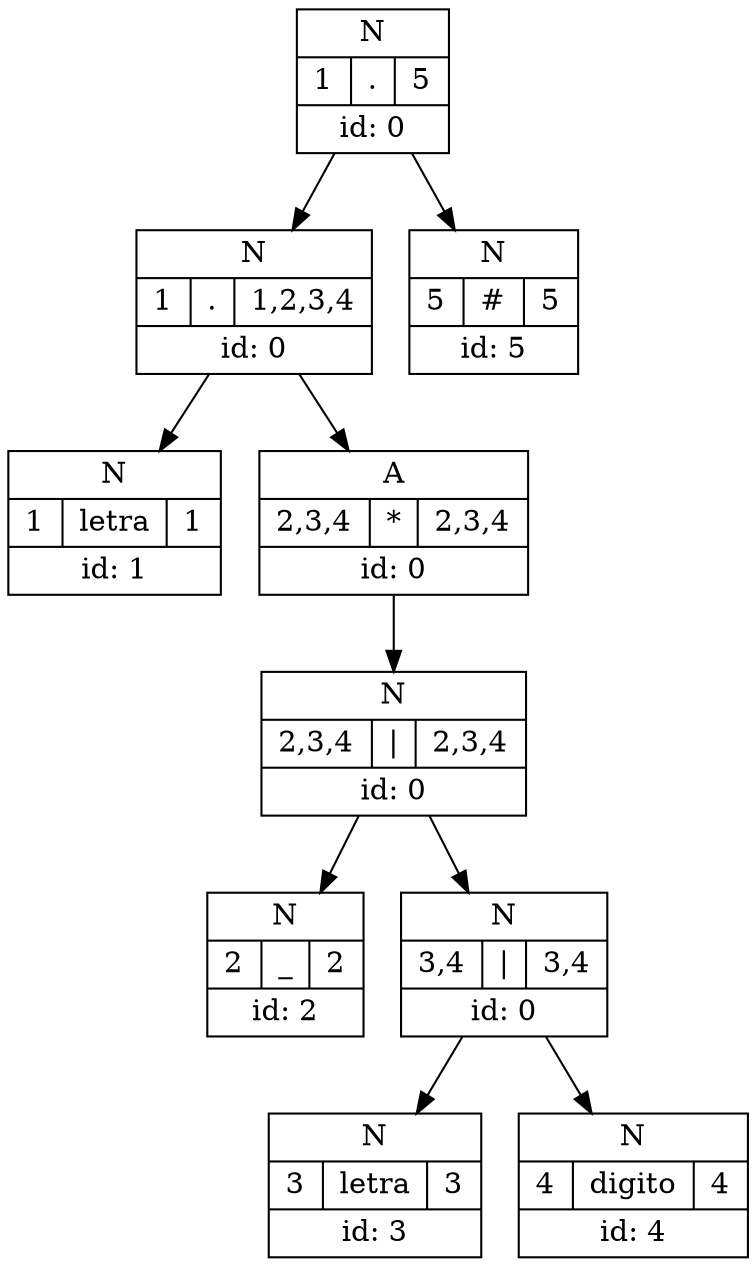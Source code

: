 digraph G{
rankdir=UD
node[shape=record]
concentrate=true
nodo53 [ label =" { N |{1|.|5}| id: 0} "];
nodo51 [ label =" { N |{1|.|1,2,3,4}| id: 0} "];
nodo44 [ label =" { N |{1|{letra}|1}| id: 1} "];
nodo51->nodo44
nodo50 [ label =" { A |{2,3,4|*|2,3,4}| id: 0} "];
nodo49 [ label =" { N |{2,3,4|\||2,3,4}| id: 0} "];
nodo45 [ label =" { N |{2|_|2}| id: 2} "];
nodo49->nodo45
nodo48 [ label =" { N |{3,4|\||3,4}| id: 0} "];
nodo46 [ label =" { N |{3|{letra}|3}| id: 3} "];
nodo48->nodo46
nodo47 [ label =" { N |{4|{digito}|4}| id: 4} "];
nodo48->nodo47
nodo49->nodo48
nodo50->nodo49
nodo51->nodo50
nodo53->nodo51
nodo52 [ label =" { N |{5|#|5}| id: 5} "];
nodo53->nodo52

}
